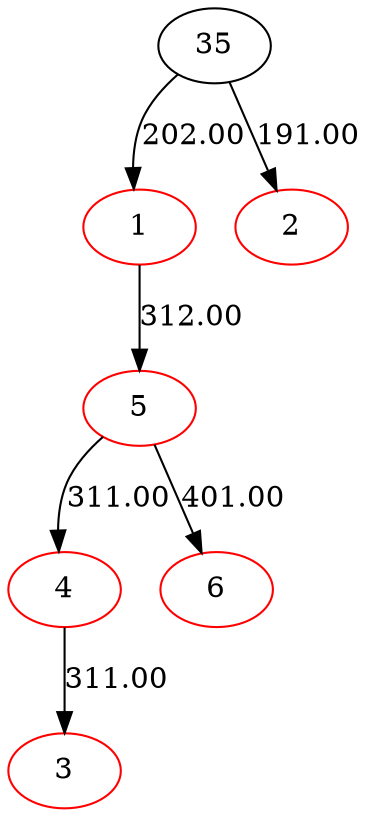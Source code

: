 digraph {
1[color=red]
2[color=red]
35[color=black]
3[color=red]
4[color=red]
5[color=red]
6[color=red]
35->1[label=202.00]
35->2[label=191.00]
1->5[label=312.00]
4->3[label=311.00]
5->4[label=311.00]
5->6[label=401.00]
}